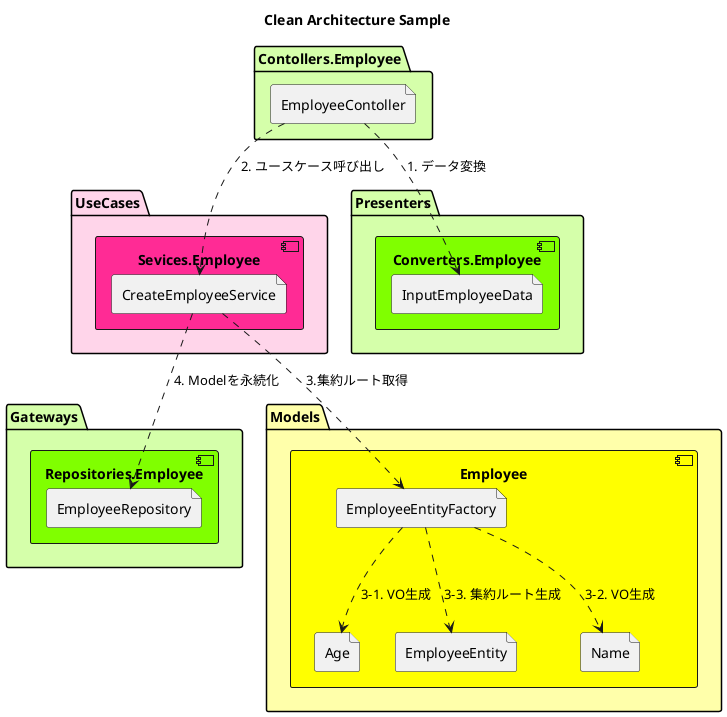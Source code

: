 @startuml
title Clean Architecture Sample
package Gateways #d5ffaa {
    component Repositories.Employee #80ff00 {
            file EmployeeRepository
    }
}

package Contollers.Employee #d5ffaa {
    file EmployeeContoller
}

package UseCases #ffd5ea {
    component Sevices.Employee #ff2b95 {
        file CreateEmployeeService
    }
}

package Presenters #d5ffaa {
    component Converters.Employee #80ff00 {
        file InputEmployeeData
    }
}

package Models #ffffaa {
    component Employee #ffff00 {
        file Age
        file EmployeeEntity
        file EmployeeEntityFactory
        file Name
    }
}

EmployeeContoller ..> InputEmployeeData : 1. データ変換
EmployeeContoller ..> CreateEmployeeService : 2. ユースケース呼び出し
CreateEmployeeService ..> EmployeeEntityFactory : 3.集約ルート取得
CreateEmployeeService ..> EmployeeRepository: 4. Modelを永続化

EmployeeEntityFactory ..> Age : 3-1. VO生成
EmployeeEntityFactory ..> Name : 3-2. VO生成
EmployeeEntityFactory ..> EmployeeEntity: 3-3. 集約ルート生成

@enduml